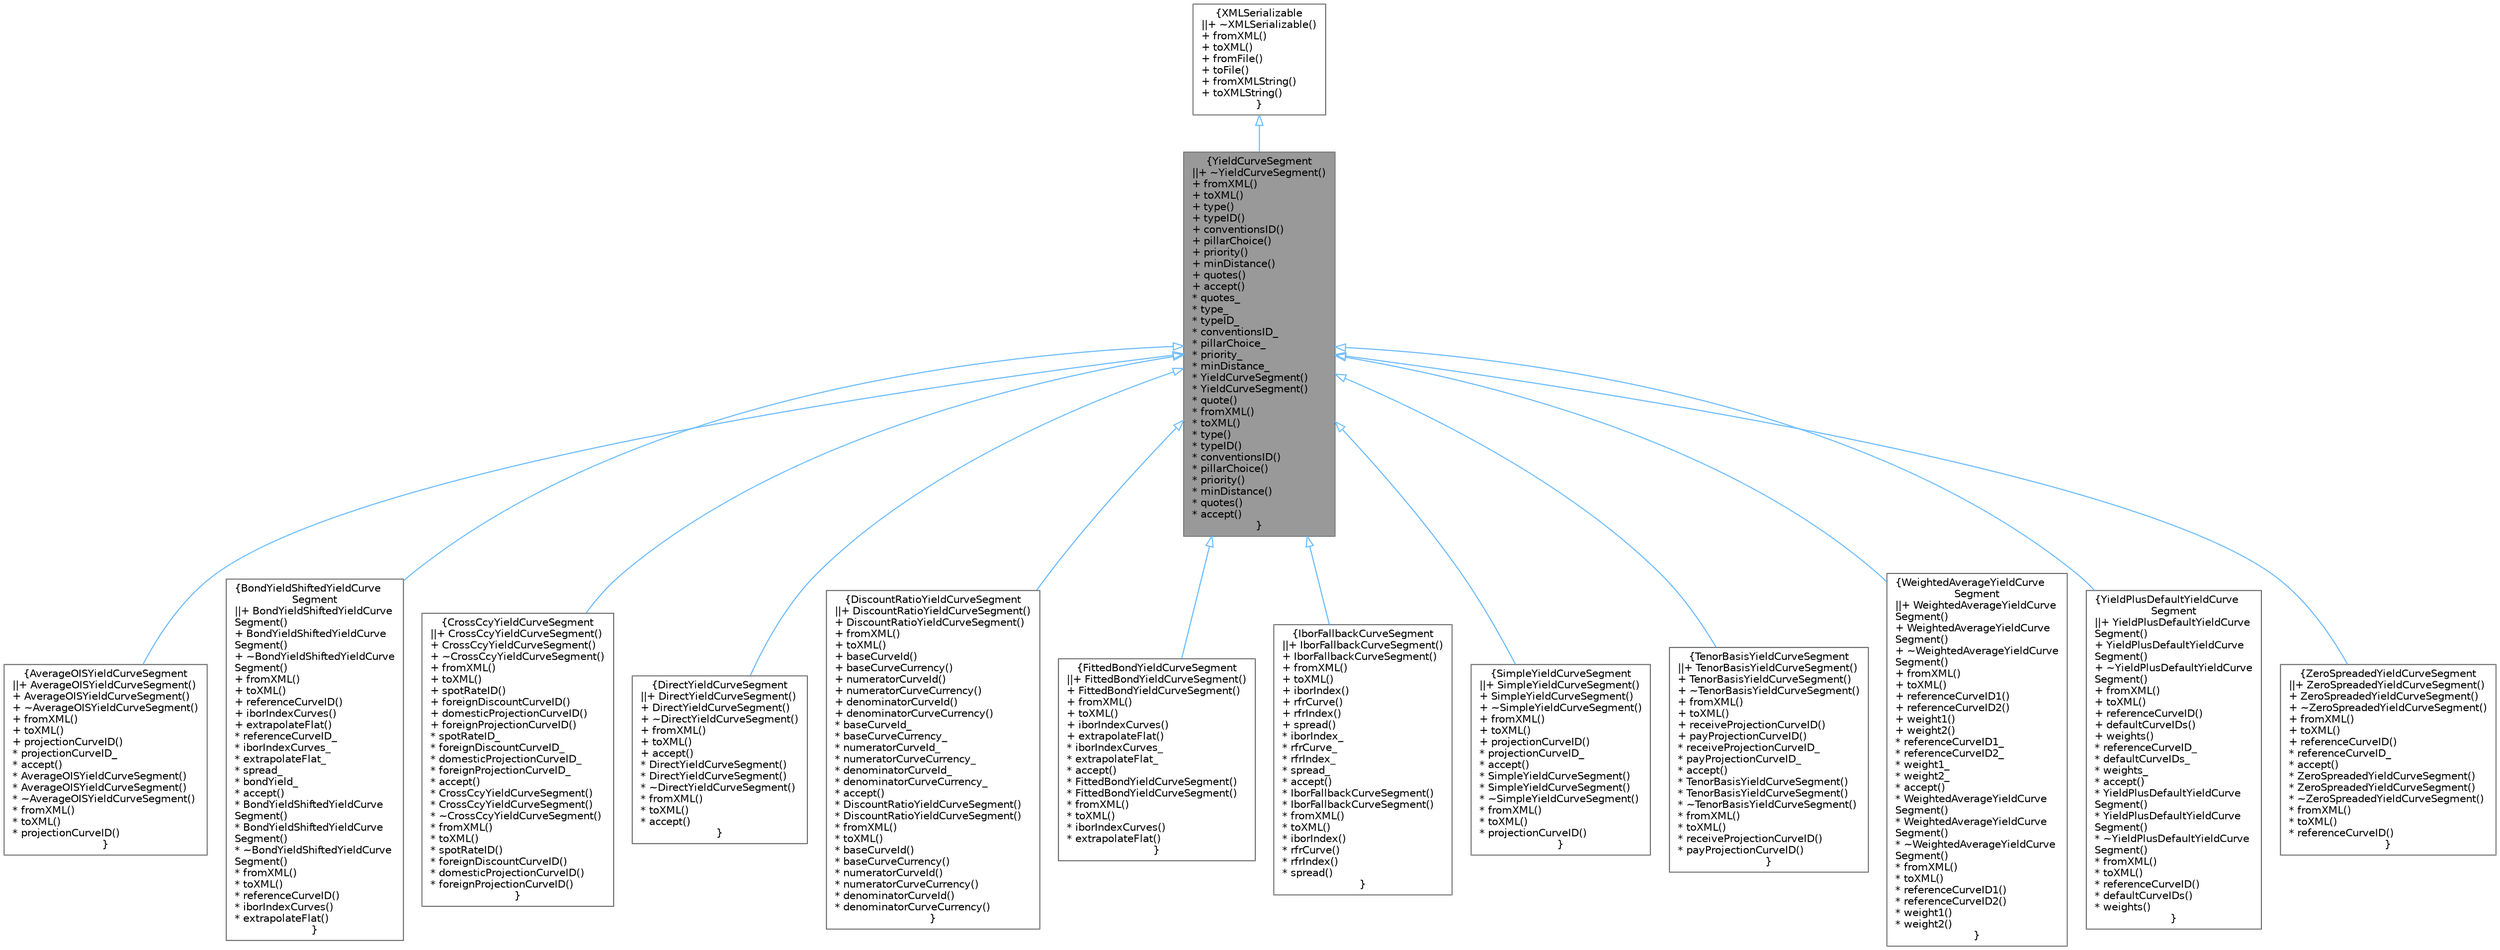 digraph "YieldCurveSegment"
{
 // INTERACTIVE_SVG=YES
 // LATEX_PDF_SIZE
  bgcolor="transparent";
  edge [fontname=Helvetica,fontsize=10,labelfontname=Helvetica,labelfontsize=10];
  node [fontname=Helvetica,fontsize=10,shape=box,height=0.2,width=0.4];
  Node1 [label="{YieldCurveSegment\n||+ ~YieldCurveSegment()\l+ fromXML()\l+ toXML()\l+ type()\l+ typeID()\l+ conventionsID()\l+ pillarChoice()\l+ priority()\l+ minDistance()\l+ quotes()\l+ accept()\l* quotes_\l* type_\l* typeID_\l* conventionsID_\l* pillarChoice_\l* priority_\l* minDistance_\l* YieldCurveSegment()\l* YieldCurveSegment()\l* quote()\l* fromXML()\l* toXML()\l* type()\l* typeID()\l* conventionsID()\l* pillarChoice()\l* priority()\l* minDistance()\l* quotes()\l* accept()\l}",height=0.2,width=0.4,color="gray40", fillcolor="grey60", style="filled", fontcolor="black",tooltip="Base class for yield curve segments."];
  Node2 -> Node1 [dir="back",color="steelblue1",style="solid",arrowtail="onormal"];
  Node2 [label="{XMLSerializable\n||+ ~XMLSerializable()\l+ fromXML()\l+ toXML()\l+ fromFile()\l+ toFile()\l+ fromXMLString()\l+ toXMLString()\l}",height=0.2,width=0.4,color="gray40", fillcolor="white", style="filled",URL="$classore_1_1data_1_1_x_m_l_serializable.html",tooltip="Base class for all serializable classes."];
  Node1 -> Node3 [dir="back",color="steelblue1",style="solid",arrowtail="onormal"];
  Node3 [label="{AverageOISYieldCurveSegment\n||+ AverageOISYieldCurveSegment()\l+ AverageOISYieldCurveSegment()\l+ ~AverageOISYieldCurveSegment()\l+ fromXML()\l+ toXML()\l+ projectionCurveID()\l* projectionCurveID_\l* accept()\l* AverageOISYieldCurveSegment()\l* AverageOISYieldCurveSegment()\l* ~AverageOISYieldCurveSegment()\l* fromXML()\l* toXML()\l* projectionCurveID()\l}",height=0.2,width=0.4,color="gray40", fillcolor="white", style="filled",URL="$classore_1_1data_1_1_average_o_i_s_yield_curve_segment.html",tooltip="Average OIS yield curve segment."];
  Node1 -> Node4 [dir="back",color="steelblue1",style="solid",arrowtail="onormal"];
  Node4 [label="{BondYieldShiftedYieldCurve\lSegment\n||+ BondYieldShiftedYieldCurve\lSegment()\l+ BondYieldShiftedYieldCurve\lSegment()\l+ ~BondYieldShiftedYieldCurve\lSegment()\l+ fromXML()\l+ toXML()\l+ referenceCurveID()\l+ iborIndexCurves()\l+ extrapolateFlat()\l* referenceCurveID_\l* iborIndexCurves_\l* extrapolateFlat_\l* spread_\l* bondYield_\l* accept()\l* BondYieldShiftedYieldCurve\lSegment()\l* BondYieldShiftedYieldCurve\lSegment()\l* ~BondYieldShiftedYieldCurve\lSegment()\l* fromXML()\l* toXML()\l* referenceCurveID()\l* iborIndexCurves()\l* extrapolateFlat()\l}",height=0.2,width=0.4,color="gray40", fillcolor="white", style="filled",URL="$classore_1_1data_1_1_bond_yield_shifted_yield_curve_segment.html",tooltip="Bond yield shifted yield curve segment."];
  Node1 -> Node5 [dir="back",color="steelblue1",style="solid",arrowtail="onormal"];
  Node5 [label="{CrossCcyYieldCurveSegment\n||+ CrossCcyYieldCurveSegment()\l+ CrossCcyYieldCurveSegment()\l+ ~CrossCcyYieldCurveSegment()\l+ fromXML()\l+ toXML()\l+ spotRateID()\l+ foreignDiscountCurveID()\l+ domesticProjectionCurveID()\l+ foreignProjectionCurveID()\l* spotRateID_\l* foreignDiscountCurveID_\l* domesticProjectionCurveID_\l* foreignProjectionCurveID_\l* accept()\l* CrossCcyYieldCurveSegment()\l* CrossCcyYieldCurveSegment()\l* ~CrossCcyYieldCurveSegment()\l* fromXML()\l* toXML()\l* spotRateID()\l* foreignDiscountCurveID()\l* domesticProjectionCurveID()\l* foreignProjectionCurveID()\l}",height=0.2,width=0.4,color="gray40", fillcolor="white", style="filled",URL="$classore_1_1data_1_1_cross_ccy_yield_curve_segment.html",tooltip="Cross Currency yield curve segment."];
  Node1 -> Node6 [dir="back",color="steelblue1",style="solid",arrowtail="onormal"];
  Node6 [label="{DirectYieldCurveSegment\n||+ DirectYieldCurveSegment()\l+ DirectYieldCurveSegment()\l+ ~DirectYieldCurveSegment()\l+ fromXML()\l+ toXML()\l+ accept()\l* DirectYieldCurveSegment()\l* DirectYieldCurveSegment()\l* ~DirectYieldCurveSegment()\l* fromXML()\l* toXML()\l* accept()\l}",height=0.2,width=0.4,color="gray40", fillcolor="white", style="filled",URL="$classore_1_1data_1_1_direct_yield_curve_segment.html",tooltip="Direct yield curve segment."];
  Node1 -> Node7 [dir="back",color="steelblue1",style="solid",arrowtail="onormal"];
  Node7 [label="{DiscountRatioYieldCurveSegment\n||+ DiscountRatioYieldCurveSegment()\l+ DiscountRatioYieldCurveSegment()\l+ fromXML()\l+ toXML()\l+ baseCurveId()\l+ baseCurveCurrency()\l+ numeratorCurveId()\l+ numeratorCurveCurrency()\l+ denominatorCurveId()\l+ denominatorCurveCurrency()\l* baseCurveId_\l* baseCurveCurrency_\l* numeratorCurveId_\l* numeratorCurveCurrency_\l* denominatorCurveId_\l* denominatorCurveCurrency_\l* accept()\l* DiscountRatioYieldCurveSegment()\l* DiscountRatioYieldCurveSegment()\l* fromXML()\l* toXML()\l* baseCurveId()\l* baseCurveCurrency()\l* numeratorCurveId()\l* numeratorCurveCurrency()\l* denominatorCurveId()\l* denominatorCurveCurrency()\l}",height=0.2,width=0.4,color="gray40", fillcolor="white", style="filled",URL="$classore_1_1data_1_1_discount_ratio_yield_curve_segment.html",tooltip="Discount ratio yield curve segment."];
  Node1 -> Node8 [dir="back",color="steelblue1",style="solid",arrowtail="onormal"];
  Node8 [label="{FittedBondYieldCurveSegment\n||+ FittedBondYieldCurveSegment()\l+ FittedBondYieldCurveSegment()\l+ fromXML()\l+ toXML()\l+ iborIndexCurves()\l+ extrapolateFlat()\l* iborIndexCurves_\l* extrapolateFlat_\l* accept()\l* FittedBondYieldCurveSegment()\l* FittedBondYieldCurveSegment()\l* fromXML()\l* toXML()\l* iborIndexCurves()\l* extrapolateFlat()\l}",height=0.2,width=0.4,color="gray40", fillcolor="white", style="filled",URL="$classore_1_1data_1_1_fitted_bond_yield_curve_segment.html",tooltip="FittedBond yield curve segment."];
  Node1 -> Node9 [dir="back",color="steelblue1",style="solid",arrowtail="onormal"];
  Node9 [label="{IborFallbackCurveSegment\n||+ IborFallbackCurveSegment()\l+ IborFallbackCurveSegment()\l+ fromXML()\l+ toXML()\l+ iborIndex()\l+ rfrCurve()\l+ rfrIndex()\l+ spread()\l* iborIndex_\l* rfrCurve_\l* rfrIndex_\l* spread_\l* accept()\l* IborFallbackCurveSegment()\l* IborFallbackCurveSegment()\l* fromXML()\l* toXML()\l* iborIndex()\l* rfrCurve()\l* rfrIndex()\l* spread()\l}",height=0.2,width=0.4,color="gray40", fillcolor="white", style="filled",URL="$classore_1_1data_1_1_ibor_fallback_curve_segment.html",tooltip="Ibor Fallback yield curve segment."];
  Node1 -> Node10 [dir="back",color="steelblue1",style="solid",arrowtail="onormal"];
  Node10 [label="{SimpleYieldCurveSegment\n||+ SimpleYieldCurveSegment()\l+ SimpleYieldCurveSegment()\l+ ~SimpleYieldCurveSegment()\l+ fromXML()\l+ toXML()\l+ projectionCurveID()\l* projectionCurveID_\l* accept()\l* SimpleYieldCurveSegment()\l* SimpleYieldCurveSegment()\l* ~SimpleYieldCurveSegment()\l* fromXML()\l* toXML()\l* projectionCurveID()\l}",height=0.2,width=0.4,color="gray40", fillcolor="white", style="filled",URL="$classore_1_1data_1_1_simple_yield_curve_segment.html",tooltip="Simple yield curve segment."];
  Node1 -> Node11 [dir="back",color="steelblue1",style="solid",arrowtail="onormal"];
  Node11 [label="{TenorBasisYieldCurveSegment\n||+ TenorBasisYieldCurveSegment()\l+ TenorBasisYieldCurveSegment()\l+ ~TenorBasisYieldCurveSegment()\l+ fromXML()\l+ toXML()\l+ receiveProjectionCurveID()\l+ payProjectionCurveID()\l* receiveProjectionCurveID_\l* payProjectionCurveID_\l* accept()\l* TenorBasisYieldCurveSegment()\l* TenorBasisYieldCurveSegment()\l* ~TenorBasisYieldCurveSegment()\l* fromXML()\l* toXML()\l* receiveProjectionCurveID()\l* payProjectionCurveID()\l}",height=0.2,width=0.4,color="gray40", fillcolor="white", style="filled",URL="$classore_1_1data_1_1_tenor_basis_yield_curve_segment.html",tooltip="Tenor Basis yield curve segment."];
  Node1 -> Node12 [dir="back",color="steelblue1",style="solid",arrowtail="onormal"];
  Node12 [label="{WeightedAverageYieldCurve\lSegment\n||+ WeightedAverageYieldCurve\lSegment()\l+ WeightedAverageYieldCurve\lSegment()\l+ ~WeightedAverageYieldCurve\lSegment()\l+ fromXML()\l+ toXML()\l+ referenceCurveID1()\l+ referenceCurveID2()\l+ weight1()\l+ weight2()\l* referenceCurveID1_\l* referenceCurveID2_\l* weight1_\l* weight2_\l* accept()\l* WeightedAverageYieldCurve\lSegment()\l* WeightedAverageYieldCurve\lSegment()\l* ~WeightedAverageYieldCurve\lSegment()\l* fromXML()\l* toXML()\l* referenceCurveID1()\l* referenceCurveID2()\l* weight1()\l* weight2()\l}",height=0.2,width=0.4,color="gray40", fillcolor="white", style="filled",URL="$classore_1_1data_1_1_weighted_average_yield_curve_segment.html",tooltip="Weighted average yield curve segment."];
  Node1 -> Node13 [dir="back",color="steelblue1",style="solid",arrowtail="onormal"];
  Node13 [label="{YieldPlusDefaultYieldCurve\lSegment\n||+ YieldPlusDefaultYieldCurve\lSegment()\l+ YieldPlusDefaultYieldCurve\lSegment()\l+ ~YieldPlusDefaultYieldCurve\lSegment()\l+ fromXML()\l+ toXML()\l+ referenceCurveID()\l+ defaultCurveIDs()\l+ weights()\l* referenceCurveID_\l* defaultCurveIDs_\l* weights_\l* accept()\l* YieldPlusDefaultYieldCurve\lSegment()\l* YieldPlusDefaultYieldCurve\lSegment()\l* ~YieldPlusDefaultYieldCurve\lSegment()\l* fromXML()\l* toXML()\l* referenceCurveID()\l* defaultCurveIDs()\l* weights()\l}",height=0.2,width=0.4,color="gray40", fillcolor="white", style="filled",URL="$classore_1_1data_1_1_yield_plus_default_yield_curve_segment.html",tooltip="Yield plus default curves segment."];
  Node1 -> Node14 [dir="back",color="steelblue1",style="solid",arrowtail="onormal"];
  Node14 [label="{ZeroSpreadedYieldCurveSegment\n||+ ZeroSpreadedYieldCurveSegment()\l+ ZeroSpreadedYieldCurveSegment()\l+ ~ZeroSpreadedYieldCurveSegment()\l+ fromXML()\l+ toXML()\l+ referenceCurveID()\l* referenceCurveID_\l* accept()\l* ZeroSpreadedYieldCurveSegment()\l* ZeroSpreadedYieldCurveSegment()\l* ~ZeroSpreadedYieldCurveSegment()\l* fromXML()\l* toXML()\l* referenceCurveID()\l}",height=0.2,width=0.4,color="gray40", fillcolor="white", style="filled",URL="$classore_1_1data_1_1_zero_spreaded_yield_curve_segment.html",tooltip="Zero Spreaded yield curve segment."];
}
